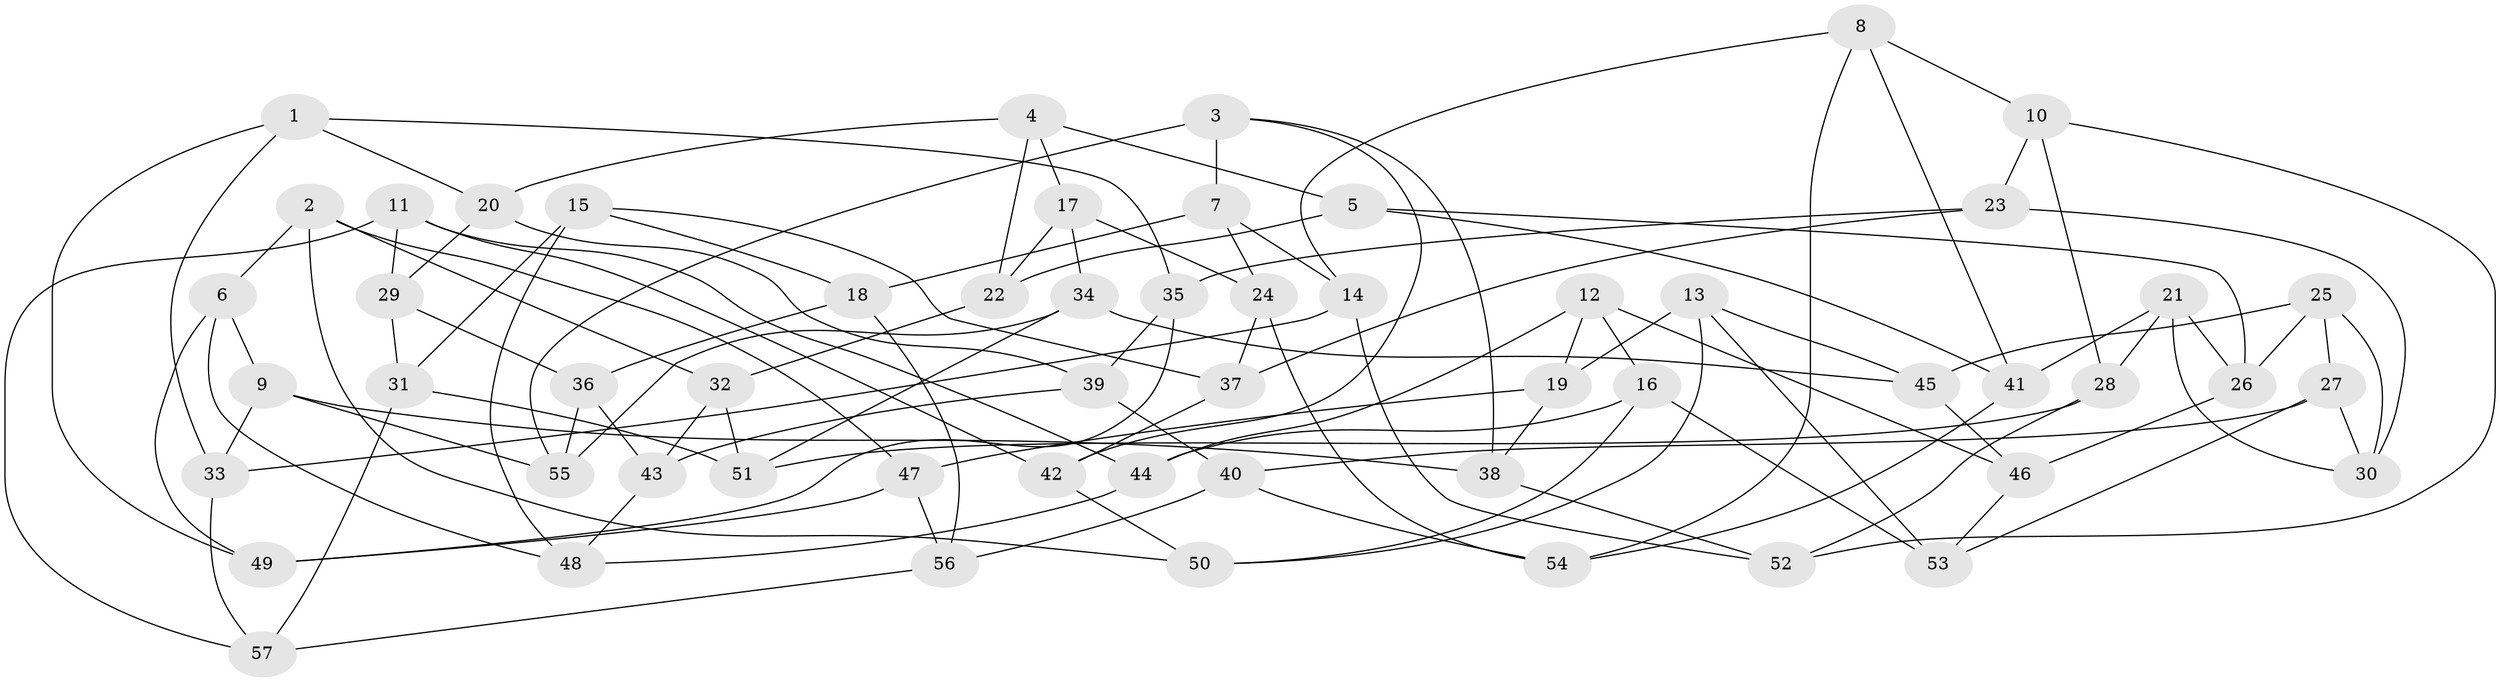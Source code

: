 // coarse degree distribution, {3: 0.08823529411764706, 6: 0.47058823529411764, 5: 0.20588235294117646, 4: 0.23529411764705882}
// Generated by graph-tools (version 1.1) at 2025/42/03/06/25 10:42:22]
// undirected, 57 vertices, 114 edges
graph export_dot {
graph [start="1"]
  node [color=gray90,style=filled];
  1;
  2;
  3;
  4;
  5;
  6;
  7;
  8;
  9;
  10;
  11;
  12;
  13;
  14;
  15;
  16;
  17;
  18;
  19;
  20;
  21;
  22;
  23;
  24;
  25;
  26;
  27;
  28;
  29;
  30;
  31;
  32;
  33;
  34;
  35;
  36;
  37;
  38;
  39;
  40;
  41;
  42;
  43;
  44;
  45;
  46;
  47;
  48;
  49;
  50;
  51;
  52;
  53;
  54;
  55;
  56;
  57;
  1 -- 20;
  1 -- 35;
  1 -- 33;
  1 -- 49;
  2 -- 50;
  2 -- 32;
  2 -- 47;
  2 -- 6;
  3 -- 55;
  3 -- 38;
  3 -- 7;
  3 -- 42;
  4 -- 22;
  4 -- 5;
  4 -- 17;
  4 -- 20;
  5 -- 26;
  5 -- 41;
  5 -- 22;
  6 -- 9;
  6 -- 48;
  6 -- 49;
  7 -- 24;
  7 -- 18;
  7 -- 14;
  8 -- 41;
  8 -- 10;
  8 -- 54;
  8 -- 14;
  9 -- 38;
  9 -- 33;
  9 -- 55;
  10 -- 52;
  10 -- 23;
  10 -- 28;
  11 -- 57;
  11 -- 29;
  11 -- 42;
  11 -- 44;
  12 -- 44;
  12 -- 46;
  12 -- 19;
  12 -- 16;
  13 -- 50;
  13 -- 53;
  13 -- 19;
  13 -- 45;
  14 -- 33;
  14 -- 52;
  15 -- 37;
  15 -- 31;
  15 -- 18;
  15 -- 48;
  16 -- 53;
  16 -- 50;
  16 -- 44;
  17 -- 22;
  17 -- 34;
  17 -- 24;
  18 -- 56;
  18 -- 36;
  19 -- 47;
  19 -- 38;
  20 -- 39;
  20 -- 29;
  21 -- 26;
  21 -- 28;
  21 -- 30;
  21 -- 41;
  22 -- 32;
  23 -- 30;
  23 -- 35;
  23 -- 37;
  24 -- 37;
  24 -- 54;
  25 -- 30;
  25 -- 26;
  25 -- 45;
  25 -- 27;
  26 -- 46;
  27 -- 53;
  27 -- 30;
  27 -- 40;
  28 -- 52;
  28 -- 51;
  29 -- 31;
  29 -- 36;
  31 -- 57;
  31 -- 51;
  32 -- 43;
  32 -- 51;
  33 -- 57;
  34 -- 51;
  34 -- 55;
  34 -- 45;
  35 -- 49;
  35 -- 39;
  36 -- 55;
  36 -- 43;
  37 -- 42;
  38 -- 52;
  39 -- 40;
  39 -- 43;
  40 -- 56;
  40 -- 54;
  41 -- 54;
  42 -- 50;
  43 -- 48;
  44 -- 48;
  45 -- 46;
  46 -- 53;
  47 -- 56;
  47 -- 49;
  56 -- 57;
}
